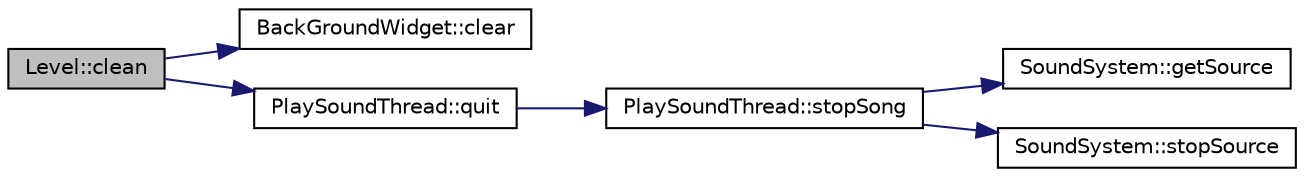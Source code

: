 digraph G
{
  edge [fontname="Helvetica",fontsize="10",labelfontname="Helvetica",labelfontsize="10"];
  node [fontname="Helvetica",fontsize="10",shape=record];
  rankdir="LR";
  Node1 [label="Level::clean",height=0.2,width=0.4,color="black", fillcolor="grey75", style="filled" fontcolor="black"];
  Node1 -> Node2 [color="midnightblue",fontsize="10",style="solid",fontname="Helvetica"];
  Node2 [label="BackGroundWidget::clear",height=0.2,width=0.4,color="black", fillcolor="white", style="filled",URL="$classBackGroundWidget.html#ae9d2523789f168987816e5fb3f7e9dc3"];
  Node1 -> Node3 [color="midnightblue",fontsize="10",style="solid",fontname="Helvetica"];
  Node3 [label="PlaySoundThread::quit",height=0.2,width=0.4,color="black", fillcolor="white", style="filled",URL="$classPlaySoundThread.html#a7f6102dd83dba877d6b789c583ec16b3"];
  Node3 -> Node4 [color="midnightblue",fontsize="10",style="solid",fontname="Helvetica"];
  Node4 [label="PlaySoundThread::stopSong",height=0.2,width=0.4,color="black", fillcolor="white", style="filled",URL="$classPlaySoundThread.html#afce815d06b91392e7a4b899596b236bc"];
  Node4 -> Node5 [color="midnightblue",fontsize="10",style="solid",fontname="Helvetica"];
  Node5 [label="SoundSystem::getSource",height=0.2,width=0.4,color="black", fillcolor="white", style="filled",URL="$classSoundSystem.html#af1a96ab8ff03a4f7aa8a5d306cc7aef7"];
  Node4 -> Node6 [color="midnightblue",fontsize="10",style="solid",fontname="Helvetica"];
  Node6 [label="SoundSystem::stopSource",height=0.2,width=0.4,color="black", fillcolor="white", style="filled",URL="$classSoundSystem.html#a637bdd69eddc897ad4135f2fa4008dcc"];
}
